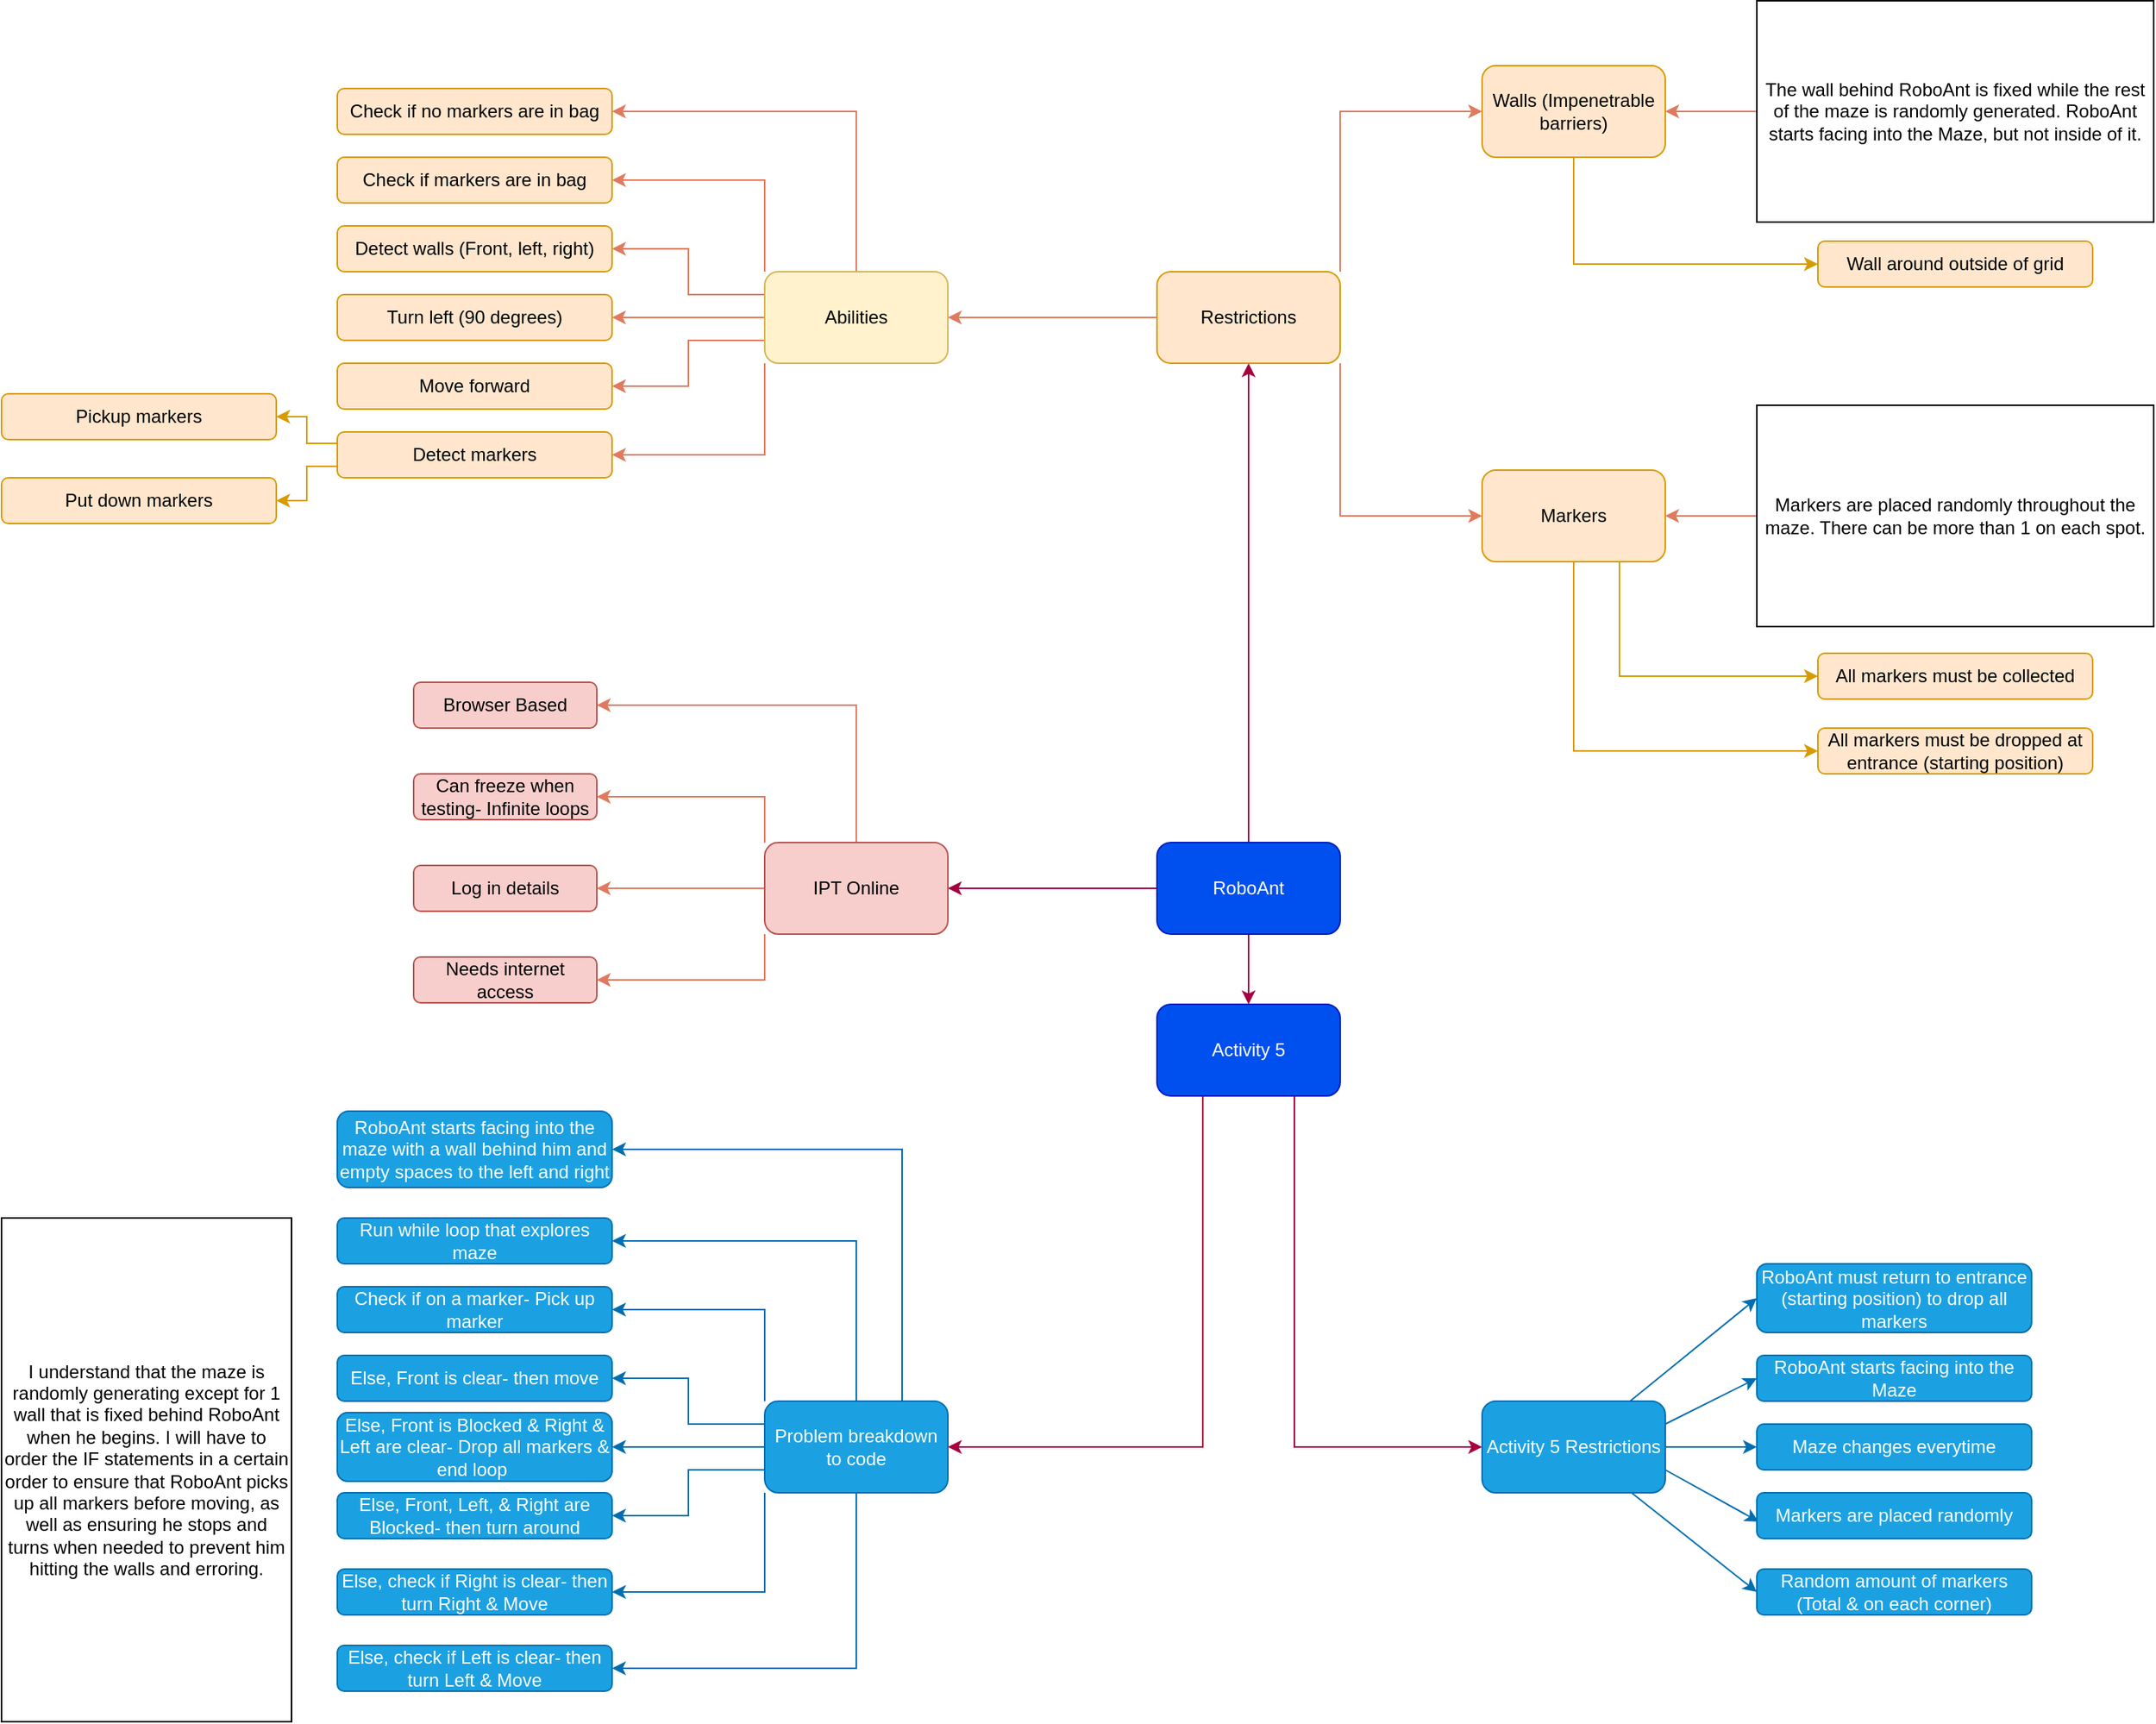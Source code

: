 <mxfile version="20.8.16" type="device"><diagram name="Page-1" id="yi8XpHsxwfXrC6YvU_RY"><mxGraphModel dx="819" dy="482" grid="1" gridSize="10" guides="1" tooltips="1" connect="1" arrows="1" fold="1" page="1" pageScale="1" pageWidth="1654" pageHeight="1169" math="0" shadow="0"><root><mxCell id="0"/><mxCell id="1" parent="0"/><mxCell id="igZRPWCzs3Hm7b5LNBdH-9" style="edgeStyle=orthogonalEdgeStyle;rounded=0;orthogonalLoop=1;jettySize=auto;html=1;exitX=0;exitY=0.5;exitDx=0;exitDy=0;entryX=1;entryY=0.5;entryDx=0;entryDy=0;strokeColor=#A50040;fontColor=#393C56;fillColor=#d80073;" parent="1" source="igZRPWCzs3Hm7b5LNBdH-1" target="igZRPWCzs3Hm7b5LNBdH-3" edge="1"><mxGeometry relative="1" as="geometry"/></mxCell><mxCell id="igZRPWCzs3Hm7b5LNBdH-15" style="edgeStyle=orthogonalEdgeStyle;rounded=0;orthogonalLoop=1;jettySize=auto;html=1;entryX=0.5;entryY=0;entryDx=0;entryDy=0;strokeColor=#A50040;fontColor=#393C56;fillColor=#d80073;" parent="1" source="igZRPWCzs3Hm7b5LNBdH-1" target="igZRPWCzs3Hm7b5LNBdH-2" edge="1"><mxGeometry relative="1" as="geometry"/></mxCell><mxCell id="igZRPWCzs3Hm7b5LNBdH-80" style="edgeStyle=none;rounded=0;orthogonalLoop=1;jettySize=auto;html=1;entryX=0.5;entryY=1;entryDx=0;entryDy=0;strokeColor=#A50040;fontColor=#393C56;fillColor=#d80073;" parent="1" source="igZRPWCzs3Hm7b5LNBdH-1" target="igZRPWCzs3Hm7b5LNBdH-44" edge="1"><mxGeometry relative="1" as="geometry"/></mxCell><mxCell id="igZRPWCzs3Hm7b5LNBdH-1" value="RoboAnt" style="rounded=1;whiteSpace=wrap;html=1;strokeColor=#001DBC;fontColor=#ffffff;fillColor=#0050ef;gradientColor=none;" parent="1" vertex="1"><mxGeometry x="767" y="554" width="120" height="60" as="geometry"/></mxCell><mxCell id="igZRPWCzs3Hm7b5LNBdH-35" style="edgeStyle=orthogonalEdgeStyle;rounded=0;orthogonalLoop=1;jettySize=auto;html=1;exitX=0.25;exitY=1;exitDx=0;exitDy=0;entryX=1;entryY=0.5;entryDx=0;entryDy=0;strokeColor=#A50040;fontColor=#393C56;fillColor=#d80073;" parent="1" source="igZRPWCzs3Hm7b5LNBdH-2" target="igZRPWCzs3Hm7b5LNBdH-16" edge="1"><mxGeometry relative="1" as="geometry"/></mxCell><mxCell id="igZRPWCzs3Hm7b5LNBdH-36" style="edgeStyle=orthogonalEdgeStyle;rounded=0;orthogonalLoop=1;jettySize=auto;html=1;exitX=0.75;exitY=1;exitDx=0;exitDy=0;strokeColor=#A50040;fontColor=#393C56;fillColor=#d80073;entryX=0;entryY=0.5;entryDx=0;entryDy=0;" parent="1" source="igZRPWCzs3Hm7b5LNBdH-2" target="igZRPWCzs3Hm7b5LNBdH-34" edge="1"><mxGeometry relative="1" as="geometry"><mxPoint x="920" y="910.0" as="targetPoint"/></mxGeometry></mxCell><mxCell id="igZRPWCzs3Hm7b5LNBdH-2" value="Activity 5" style="rounded=1;whiteSpace=wrap;html=1;strokeColor=#001DBC;fontColor=#ffffff;fillColor=#0050ef;gradientColor=none;" parent="1" vertex="1"><mxGeometry x="767" y="660" width="120" height="60" as="geometry"/></mxCell><mxCell id="igZRPWCzs3Hm7b5LNBdH-10" style="edgeStyle=orthogonalEdgeStyle;rounded=0;orthogonalLoop=1;jettySize=auto;html=1;entryX=1;entryY=0.5;entryDx=0;entryDy=0;strokeColor=#E07A5F;fontColor=#393C56;fillColor=#F2CC8F;" parent="1" source="igZRPWCzs3Hm7b5LNBdH-3" target="igZRPWCzs3Hm7b5LNBdH-4" edge="1"><mxGeometry relative="1" as="geometry"/></mxCell><mxCell id="igZRPWCzs3Hm7b5LNBdH-11" style="edgeStyle=orthogonalEdgeStyle;rounded=0;orthogonalLoop=1;jettySize=auto;html=1;exitX=0;exitY=1;exitDx=0;exitDy=0;entryX=1;entryY=0.5;entryDx=0;entryDy=0;strokeColor=#E07A5F;fontColor=#393C56;fillColor=#F2CC8F;" parent="1" source="igZRPWCzs3Hm7b5LNBdH-3" target="igZRPWCzs3Hm7b5LNBdH-6" edge="1"><mxGeometry relative="1" as="geometry"/></mxCell><mxCell id="igZRPWCzs3Hm7b5LNBdH-12" style="edgeStyle=orthogonalEdgeStyle;rounded=0;orthogonalLoop=1;jettySize=auto;html=1;exitX=0;exitY=0;exitDx=0;exitDy=0;entryX=1;entryY=0.5;entryDx=0;entryDy=0;strokeColor=#E07A5F;fontColor=#393C56;fillColor=#F2CC8F;" parent="1" source="igZRPWCzs3Hm7b5LNBdH-3" target="igZRPWCzs3Hm7b5LNBdH-5" edge="1"><mxGeometry relative="1" as="geometry"/></mxCell><mxCell id="igZRPWCzs3Hm7b5LNBdH-13" style="edgeStyle=orthogonalEdgeStyle;rounded=0;orthogonalLoop=1;jettySize=auto;html=1;exitX=0.5;exitY=0;exitDx=0;exitDy=0;entryX=1;entryY=0.5;entryDx=0;entryDy=0;strokeColor=#E07A5F;fontColor=#393C56;fillColor=#F2CC8F;" parent="1" source="igZRPWCzs3Hm7b5LNBdH-3" target="igZRPWCzs3Hm7b5LNBdH-8" edge="1"><mxGeometry relative="1" as="geometry"/></mxCell><mxCell id="igZRPWCzs3Hm7b5LNBdH-3" value="IPT Online" style="rounded=1;whiteSpace=wrap;html=1;strokeColor=#b85450;fillColor=#f8cecc;" parent="1" vertex="1"><mxGeometry x="510" y="554" width="120" height="60" as="geometry"/></mxCell><mxCell id="igZRPWCzs3Hm7b5LNBdH-4" value="Log in details" style="rounded=1;whiteSpace=wrap;html=1;strokeColor=#b85450;fillColor=#f8cecc;" parent="1" vertex="1"><mxGeometry x="280" y="569" width="120" height="30" as="geometry"/></mxCell><mxCell id="igZRPWCzs3Hm7b5LNBdH-5" value="Can freeze when testing- Infinite loops" style="rounded=1;whiteSpace=wrap;html=1;strokeColor=#b85450;fillColor=#f8cecc;" parent="1" vertex="1"><mxGeometry x="280" y="509" width="120" height="30" as="geometry"/></mxCell><mxCell id="igZRPWCzs3Hm7b5LNBdH-6" value="Needs internet access" style="rounded=1;whiteSpace=wrap;html=1;strokeColor=#b85450;fillColor=#f8cecc;" parent="1" vertex="1"><mxGeometry x="280" y="629" width="120" height="30" as="geometry"/></mxCell><mxCell id="igZRPWCzs3Hm7b5LNBdH-8" value="Browser Based" style="rounded=1;whiteSpace=wrap;html=1;strokeColor=#b85450;fillColor=#f8cecc;" parent="1" vertex="1"><mxGeometry x="280" y="449" width="120" height="30" as="geometry"/></mxCell><mxCell id="igZRPWCzs3Hm7b5LNBdH-26" style="edgeStyle=orthogonalEdgeStyle;rounded=0;orthogonalLoop=1;jettySize=auto;html=1;exitX=0;exitY=0.5;exitDx=0;exitDy=0;entryX=1;entryY=0.5;entryDx=0;entryDy=0;strokeColor=#006EAF;fontColor=#393C56;fillColor=#1ba1e2;" parent="1" source="igZRPWCzs3Hm7b5LNBdH-16" target="igZRPWCzs3Hm7b5LNBdH-17" edge="1"><mxGeometry relative="1" as="geometry"/></mxCell><mxCell id="igZRPWCzs3Hm7b5LNBdH-28" style="edgeStyle=orthogonalEdgeStyle;rounded=0;orthogonalLoop=1;jettySize=auto;html=1;exitX=0;exitY=0.25;exitDx=0;exitDy=0;entryX=1;entryY=0.5;entryDx=0;entryDy=0;strokeColor=#006EAF;fontColor=#393C56;fillColor=#1ba1e2;" parent="1" source="igZRPWCzs3Hm7b5LNBdH-16" target="igZRPWCzs3Hm7b5LNBdH-18" edge="1"><mxGeometry relative="1" as="geometry"/></mxCell><mxCell id="igZRPWCzs3Hm7b5LNBdH-29" style="edgeStyle=orthogonalEdgeStyle;rounded=0;orthogonalLoop=1;jettySize=auto;html=1;exitX=0;exitY=0.75;exitDx=0;exitDy=0;entryX=1;entryY=0.5;entryDx=0;entryDy=0;strokeColor=#006EAF;fontColor=#393C56;fillColor=#1ba1e2;" parent="1" source="igZRPWCzs3Hm7b5LNBdH-16" target="igZRPWCzs3Hm7b5LNBdH-19" edge="1"><mxGeometry relative="1" as="geometry"/></mxCell><mxCell id="igZRPWCzs3Hm7b5LNBdH-30" style="edgeStyle=orthogonalEdgeStyle;rounded=0;orthogonalLoop=1;jettySize=auto;html=1;exitX=0;exitY=0;exitDx=0;exitDy=0;entryX=1;entryY=0.5;entryDx=0;entryDy=0;strokeColor=#006EAF;fontColor=#393C56;fillColor=#1ba1e2;" parent="1" source="igZRPWCzs3Hm7b5LNBdH-16" target="igZRPWCzs3Hm7b5LNBdH-24" edge="1"><mxGeometry relative="1" as="geometry"/></mxCell><mxCell id="igZRPWCzs3Hm7b5LNBdH-31" style="edgeStyle=orthogonalEdgeStyle;rounded=0;orthogonalLoop=1;jettySize=auto;html=1;exitX=0;exitY=1;exitDx=0;exitDy=0;entryX=1;entryY=0.5;entryDx=0;entryDy=0;strokeColor=#006EAF;fontColor=#393C56;fillColor=#1ba1e2;" parent="1" source="igZRPWCzs3Hm7b5LNBdH-16" target="igZRPWCzs3Hm7b5LNBdH-20" edge="1"><mxGeometry relative="1" as="geometry"/></mxCell><mxCell id="igZRPWCzs3Hm7b5LNBdH-32" style="edgeStyle=orthogonalEdgeStyle;rounded=0;orthogonalLoop=1;jettySize=auto;html=1;exitX=0.5;exitY=0;exitDx=0;exitDy=0;entryX=1;entryY=0.5;entryDx=0;entryDy=0;strokeColor=#006EAF;fontColor=#393C56;fillColor=#1ba1e2;" parent="1" source="igZRPWCzs3Hm7b5LNBdH-16" target="1sw9tsC87nvF4RY6Ggdo-3" edge="1"><mxGeometry relative="1" as="geometry"/></mxCell><mxCell id="igZRPWCzs3Hm7b5LNBdH-33" style="edgeStyle=orthogonalEdgeStyle;rounded=0;orthogonalLoop=1;jettySize=auto;html=1;exitX=0.5;exitY=1;exitDx=0;exitDy=0;entryX=1;entryY=0.5;entryDx=0;entryDy=0;strokeColor=#006EAF;fontColor=#393C56;fillColor=#1ba1e2;" parent="1" source="igZRPWCzs3Hm7b5LNBdH-16" target="igZRPWCzs3Hm7b5LNBdH-21" edge="1"><mxGeometry relative="1" as="geometry"/></mxCell><mxCell id="1sw9tsC87nvF4RY6Ggdo-4" style="edgeStyle=orthogonalEdgeStyle;rounded=0;orthogonalLoop=1;jettySize=auto;html=1;exitX=0.75;exitY=0;exitDx=0;exitDy=0;entryX=1;entryY=0.5;entryDx=0;entryDy=0;fillColor=#1ba1e2;strokeColor=#006EAF;" parent="1" source="igZRPWCzs3Hm7b5LNBdH-16" target="igZRPWCzs3Hm7b5LNBdH-25" edge="1"><mxGeometry relative="1" as="geometry"/></mxCell><mxCell id="igZRPWCzs3Hm7b5LNBdH-16" value="Problem breakdown to code" style="rounded=1;whiteSpace=wrap;html=1;strokeColor=#006EAF;fontColor=#ffffff;fillColor=#1ba1e2;" parent="1" vertex="1"><mxGeometry x="510" y="920" width="120" height="60" as="geometry"/></mxCell><mxCell id="igZRPWCzs3Hm7b5LNBdH-17" value="Else, Front is Blocked &amp;amp; Right &amp;amp; Left are clear- Drop all markers &amp;amp; end loop&amp;nbsp;" style="rounded=1;whiteSpace=wrap;html=1;strokeColor=#006EAF;fillColor=#1ba1e2;fontColor=#ffffff;" parent="1" vertex="1"><mxGeometry x="230" y="927.5" width="180" height="45" as="geometry"/></mxCell><mxCell id="igZRPWCzs3Hm7b5LNBdH-18" value="Else, Front is clear- then move" style="rounded=1;whiteSpace=wrap;html=1;strokeColor=#006EAF;fillColor=#1ba1e2;fontColor=#ffffff;" parent="1" vertex="1"><mxGeometry x="230" y="890" width="180" height="30" as="geometry"/></mxCell><mxCell id="igZRPWCzs3Hm7b5LNBdH-19" value="Else, Front, Left, &amp;amp; Right are Blocked- then turn around" style="rounded=1;whiteSpace=wrap;html=1;strokeColor=#006EAF;fillColor=#1ba1e2;fontColor=#ffffff;" parent="1" vertex="1"><mxGeometry x="230" y="980" width="180" height="30" as="geometry"/></mxCell><mxCell id="igZRPWCzs3Hm7b5LNBdH-20" value="Else, check if Right is clear- then turn Right &amp;amp; Move" style="rounded=1;whiteSpace=wrap;html=1;strokeColor=#006EAF;fillColor=#1ba1e2;fontColor=#ffffff;" parent="1" vertex="1"><mxGeometry x="230" y="1030" width="180" height="30" as="geometry"/></mxCell><mxCell id="igZRPWCzs3Hm7b5LNBdH-21" value="Else, check if Left is clear- then turn Left &amp;amp; Move" style="rounded=1;whiteSpace=wrap;html=1;strokeColor=#006EAF;fillColor=#1ba1e2;fontColor=#ffffff;" parent="1" vertex="1"><mxGeometry x="230" y="1080" width="180" height="30" as="geometry"/></mxCell><mxCell id="igZRPWCzs3Hm7b5LNBdH-24" value="Check if on a marker- Pick up marker" style="rounded=1;whiteSpace=wrap;html=1;strokeColor=#006EAF;fillColor=#1ba1e2;fontColor=#ffffff;" parent="1" vertex="1"><mxGeometry x="230" y="845" width="180" height="30" as="geometry"/></mxCell><mxCell id="igZRPWCzs3Hm7b5LNBdH-25" value="RoboAnt starts facing into the maze with a wall behind him and empty spaces to the left and right" style="rounded=1;whiteSpace=wrap;html=1;strokeColor=#006EAF;fillColor=#1ba1e2;fontColor=#ffffff;" parent="1" vertex="1"><mxGeometry x="230" y="730" width="180" height="50" as="geometry"/></mxCell><mxCell id="igZRPWCzs3Hm7b5LNBdH-73" style="edgeStyle=none;rounded=0;orthogonalLoop=1;jettySize=auto;html=1;strokeColor=#006EAF;fontColor=#393C56;fillColor=#1ba1e2;entryX=0;entryY=0.5;entryDx=0;entryDy=0;" parent="1" source="igZRPWCzs3Hm7b5LNBdH-34" target="igZRPWCzs3Hm7b5LNBdH-37" edge="1"><mxGeometry relative="1" as="geometry"><mxPoint x="1150" y="950" as="targetPoint"/></mxGeometry></mxCell><mxCell id="igZRPWCzs3Hm7b5LNBdH-74" style="edgeStyle=none;rounded=0;orthogonalLoop=1;jettySize=auto;html=1;exitX=1;exitY=0.25;exitDx=0;exitDy=0;entryX=0;entryY=0.5;entryDx=0;entryDy=0;strokeColor=#006EAF;fontColor=#393C56;fillColor=#1ba1e2;" parent="1" source="igZRPWCzs3Hm7b5LNBdH-34" target="igZRPWCzs3Hm7b5LNBdH-38" edge="1"><mxGeometry relative="1" as="geometry"/></mxCell><mxCell id="igZRPWCzs3Hm7b5LNBdH-75" style="edgeStyle=none;rounded=0;orthogonalLoop=1;jettySize=auto;html=1;exitX=1;exitY=0.75;exitDx=0;exitDy=0;entryX=0.007;entryY=0.632;entryDx=0;entryDy=0;entryPerimeter=0;strokeColor=#006EAF;fontColor=#393C56;fillColor=#1ba1e2;" parent="1" source="igZRPWCzs3Hm7b5LNBdH-34" target="igZRPWCzs3Hm7b5LNBdH-39" edge="1"><mxGeometry relative="1" as="geometry"/></mxCell><mxCell id="igZRPWCzs3Hm7b5LNBdH-78" style="edgeStyle=none;rounded=0;orthogonalLoop=1;jettySize=auto;html=1;entryX=0;entryY=0.5;entryDx=0;entryDy=0;strokeColor=#006EAF;fontColor=#393C56;fillColor=#1ba1e2;" parent="1" source="igZRPWCzs3Hm7b5LNBdH-34" target="igZRPWCzs3Hm7b5LNBdH-42" edge="1"><mxGeometry relative="1" as="geometry"/></mxCell><mxCell id="igZRPWCzs3Hm7b5LNBdH-79" style="edgeStyle=none;rounded=0;orthogonalLoop=1;jettySize=auto;html=1;entryX=0;entryY=0.5;entryDx=0;entryDy=0;strokeColor=#006EAF;fontColor=#393C56;fillColor=#1ba1e2;" parent="1" source="igZRPWCzs3Hm7b5LNBdH-34" target="igZRPWCzs3Hm7b5LNBdH-40" edge="1"><mxGeometry relative="1" as="geometry"/></mxCell><mxCell id="igZRPWCzs3Hm7b5LNBdH-34" value="Activity 5 Restrictions" style="rounded=1;whiteSpace=wrap;html=1;strokeColor=#006EAF;fillColor=#1ba1e2;fontColor=#ffffff;" parent="1" vertex="1"><mxGeometry x="980" y="920" width="120" height="60" as="geometry"/></mxCell><mxCell id="igZRPWCzs3Hm7b5LNBdH-37" value="Maze changes everytime" style="rounded=1;whiteSpace=wrap;html=1;strokeColor=#006EAF;fillColor=#1ba1e2;fontColor=#ffffff;" parent="1" vertex="1"><mxGeometry x="1160" y="935" width="180" height="30" as="geometry"/></mxCell><mxCell id="igZRPWCzs3Hm7b5LNBdH-38" value="RoboAnt starts facing into the Maze" style="rounded=1;whiteSpace=wrap;html=1;strokeColor=#006EAF;fillColor=#1ba1e2;fontColor=#ffffff;" parent="1" vertex="1"><mxGeometry x="1160" y="890" width="180" height="30" as="geometry"/></mxCell><mxCell id="igZRPWCzs3Hm7b5LNBdH-39" value="Markers are placed randomly" style="rounded=1;whiteSpace=wrap;html=1;strokeColor=#006EAF;fillColor=#1ba1e2;fontColor=#ffffff;" parent="1" vertex="1"><mxGeometry x="1160" y="980" width="180" height="30" as="geometry"/></mxCell><mxCell id="igZRPWCzs3Hm7b5LNBdH-40" value="Random amount of markers (Total &amp;amp; on each corner)" style="rounded=1;whiteSpace=wrap;html=1;strokeColor=#006EAF;fillColor=#1ba1e2;fontColor=#ffffff;" parent="1" vertex="1"><mxGeometry x="1160" y="1030" width="180" height="30" as="geometry"/></mxCell><mxCell id="igZRPWCzs3Hm7b5LNBdH-42" value="RoboAnt must return to entrance (starting position) to drop all markers" style="rounded=1;whiteSpace=wrap;html=1;strokeColor=#006EAF;fillColor=#1ba1e2;fontColor=#ffffff;" parent="1" vertex="1"><mxGeometry x="1160" y="830" width="180" height="45" as="geometry"/></mxCell><mxCell id="igZRPWCzs3Hm7b5LNBdH-46" style="edgeStyle=orthogonalEdgeStyle;rounded=0;orthogonalLoop=1;jettySize=auto;html=1;entryX=1;entryY=0.5;entryDx=0;entryDy=0;strokeColor=#E07A5F;fontColor=#393C56;fillColor=#F2CC8F;" parent="1" source="igZRPWCzs3Hm7b5LNBdH-44" target="igZRPWCzs3Hm7b5LNBdH-45" edge="1"><mxGeometry relative="1" as="geometry"/></mxCell><mxCell id="igZRPWCzs3Hm7b5LNBdH-66" style="edgeStyle=orthogonalEdgeStyle;rounded=0;orthogonalLoop=1;jettySize=auto;html=1;exitX=1;exitY=0;exitDx=0;exitDy=0;entryX=0;entryY=0.5;entryDx=0;entryDy=0;strokeColor=#E07A5F;fontColor=#393C56;fillColor=#F2CC8F;" parent="1" source="igZRPWCzs3Hm7b5LNBdH-44" target="igZRPWCzs3Hm7b5LNBdH-65" edge="1"><mxGeometry relative="1" as="geometry"/></mxCell><mxCell id="igZRPWCzs3Hm7b5LNBdH-67" style="edgeStyle=orthogonalEdgeStyle;rounded=0;orthogonalLoop=1;jettySize=auto;html=1;exitX=1;exitY=1;exitDx=0;exitDy=0;entryX=0;entryY=0.5;entryDx=0;entryDy=0;strokeColor=#E07A5F;fontColor=#393C56;fillColor=#F2CC8F;" parent="1" source="igZRPWCzs3Hm7b5LNBdH-44" target="igZRPWCzs3Hm7b5LNBdH-64" edge="1"><mxGeometry relative="1" as="geometry"/></mxCell><mxCell id="igZRPWCzs3Hm7b5LNBdH-44" value="Restrictions" style="rounded=1;whiteSpace=wrap;html=1;strokeColor=#d79b00;fillColor=#ffe6cc;" parent="1" vertex="1"><mxGeometry x="767" y="180" width="120" height="60" as="geometry"/></mxCell><mxCell id="igZRPWCzs3Hm7b5LNBdH-58" style="edgeStyle=orthogonalEdgeStyle;rounded=0;orthogonalLoop=1;jettySize=auto;html=1;exitX=0;exitY=0.5;exitDx=0;exitDy=0;strokeColor=#E07A5F;fontColor=#393C56;fillColor=#F2CC8F;entryX=1;entryY=0.5;entryDx=0;entryDy=0;" parent="1" source="igZRPWCzs3Hm7b5LNBdH-45" target="igZRPWCzs3Hm7b5LNBdH-48" edge="1"><mxGeometry relative="1" as="geometry"><mxPoint x="430" y="210" as="targetPoint"/></mxGeometry></mxCell><mxCell id="igZRPWCzs3Hm7b5LNBdH-59" style="edgeStyle=orthogonalEdgeStyle;rounded=0;orthogonalLoop=1;jettySize=auto;html=1;exitX=0;exitY=0.75;exitDx=0;exitDy=0;entryX=1;entryY=0.5;entryDx=0;entryDy=0;strokeColor=#E07A5F;fontColor=#393C56;fillColor=#F2CC8F;" parent="1" source="igZRPWCzs3Hm7b5LNBdH-45" target="igZRPWCzs3Hm7b5LNBdH-47" edge="1"><mxGeometry relative="1" as="geometry"/></mxCell><mxCell id="igZRPWCzs3Hm7b5LNBdH-60" style="edgeStyle=orthogonalEdgeStyle;rounded=0;orthogonalLoop=1;jettySize=auto;html=1;exitX=0;exitY=0.25;exitDx=0;exitDy=0;entryX=1;entryY=0.5;entryDx=0;entryDy=0;strokeColor=#E07A5F;fontColor=#393C56;fillColor=#F2CC8F;" parent="1" source="igZRPWCzs3Hm7b5LNBdH-45" target="igZRPWCzs3Hm7b5LNBdH-52" edge="1"><mxGeometry relative="1" as="geometry"/></mxCell><mxCell id="igZRPWCzs3Hm7b5LNBdH-61" style="edgeStyle=orthogonalEdgeStyle;rounded=0;orthogonalLoop=1;jettySize=auto;html=1;exitX=0;exitY=0;exitDx=0;exitDy=0;entryX=1;entryY=0.5;entryDx=0;entryDy=0;strokeColor=#E07A5F;fontColor=#393C56;fillColor=#F2CC8F;" parent="1" source="igZRPWCzs3Hm7b5LNBdH-45" target="igZRPWCzs3Hm7b5LNBdH-53" edge="1"><mxGeometry relative="1" as="geometry"/></mxCell><mxCell id="igZRPWCzs3Hm7b5LNBdH-62" style="edgeStyle=orthogonalEdgeStyle;rounded=0;orthogonalLoop=1;jettySize=auto;html=1;exitX=0;exitY=1;exitDx=0;exitDy=0;entryX=1;entryY=0.5;entryDx=0;entryDy=0;strokeColor=#E07A5F;fontColor=#393C56;fillColor=#F2CC8F;" parent="1" source="igZRPWCzs3Hm7b5LNBdH-45" target="igZRPWCzs3Hm7b5LNBdH-49" edge="1"><mxGeometry relative="1" as="geometry"/></mxCell><mxCell id="igZRPWCzs3Hm7b5LNBdH-63" style="edgeStyle=orthogonalEdgeStyle;rounded=0;orthogonalLoop=1;jettySize=auto;html=1;exitX=0.5;exitY=0;exitDx=0;exitDy=0;entryX=1;entryY=0.5;entryDx=0;entryDy=0;strokeColor=#E07A5F;fontColor=#393C56;fillColor=#F2CC8F;" parent="1" source="igZRPWCzs3Hm7b5LNBdH-45" target="igZRPWCzs3Hm7b5LNBdH-54" edge="1"><mxGeometry relative="1" as="geometry"/></mxCell><mxCell id="igZRPWCzs3Hm7b5LNBdH-45" value="Abilities" style="rounded=1;whiteSpace=wrap;html=1;strokeColor=#d6b656;fillColor=#fff2cc;" parent="1" vertex="1"><mxGeometry x="510" y="180" width="120" height="60" as="geometry"/></mxCell><mxCell id="igZRPWCzs3Hm7b5LNBdH-47" value="Move forward" style="rounded=1;whiteSpace=wrap;html=1;strokeColor=#d79b00;fillColor=#ffe6cc;" parent="1" vertex="1"><mxGeometry x="230" y="240" width="180" height="30" as="geometry"/></mxCell><mxCell id="igZRPWCzs3Hm7b5LNBdH-48" value="Turn left (90 degrees)" style="rounded=1;whiteSpace=wrap;html=1;strokeColor=#d79b00;fillColor=#ffe6cc;" parent="1" vertex="1"><mxGeometry x="230" y="195" width="180" height="30" as="geometry"/></mxCell><mxCell id="igZRPWCzs3Hm7b5LNBdH-56" style="edgeStyle=orthogonalEdgeStyle;rounded=0;orthogonalLoop=1;jettySize=auto;html=1;exitX=0;exitY=0.25;exitDx=0;exitDy=0;entryX=1;entryY=0.5;entryDx=0;entryDy=0;strokeColor=#d79b00;fontColor=#393C56;fillColor=#ffe6cc;" parent="1" source="igZRPWCzs3Hm7b5LNBdH-49" target="igZRPWCzs3Hm7b5LNBdH-50" edge="1"><mxGeometry relative="1" as="geometry"/></mxCell><mxCell id="igZRPWCzs3Hm7b5LNBdH-57" style="edgeStyle=orthogonalEdgeStyle;rounded=0;orthogonalLoop=1;jettySize=auto;html=1;exitX=0;exitY=0.75;exitDx=0;exitDy=0;entryX=1;entryY=0.5;entryDx=0;entryDy=0;strokeColor=#d79b00;fontColor=#393C56;fillColor=#ffe6cc;" parent="1" source="igZRPWCzs3Hm7b5LNBdH-49" target="igZRPWCzs3Hm7b5LNBdH-51" edge="1"><mxGeometry relative="1" as="geometry"/></mxCell><mxCell id="igZRPWCzs3Hm7b5LNBdH-49" value="Detect markers" style="rounded=1;whiteSpace=wrap;html=1;strokeColor=#d79b00;fillColor=#ffe6cc;" parent="1" vertex="1"><mxGeometry x="230" y="285" width="180" height="30" as="geometry"/></mxCell><mxCell id="igZRPWCzs3Hm7b5LNBdH-50" value="Pickup markers" style="rounded=1;whiteSpace=wrap;html=1;strokeColor=#d79b00;fillColor=#ffe6cc;" parent="1" vertex="1"><mxGeometry x="10" y="260" width="180" height="30" as="geometry"/></mxCell><mxCell id="igZRPWCzs3Hm7b5LNBdH-51" value="Put down markers" style="rounded=1;whiteSpace=wrap;html=1;strokeColor=#d79b00;fillColor=#ffe6cc;" parent="1" vertex="1"><mxGeometry x="10" y="315" width="180" height="30" as="geometry"/></mxCell><mxCell id="igZRPWCzs3Hm7b5LNBdH-52" value="Detect walls (Front, left, right)" style="rounded=1;whiteSpace=wrap;html=1;strokeColor=#d79b00;fillColor=#ffe6cc;" parent="1" vertex="1"><mxGeometry x="230" y="150" width="180" height="30" as="geometry"/></mxCell><mxCell id="igZRPWCzs3Hm7b5LNBdH-53" value="Check if markers are in bag" style="rounded=1;whiteSpace=wrap;html=1;strokeColor=#d79b00;fillColor=#ffe6cc;" parent="1" vertex="1"><mxGeometry x="230" y="105" width="180" height="30" as="geometry"/></mxCell><mxCell id="igZRPWCzs3Hm7b5LNBdH-54" value="Check if no markers are in bag" style="rounded=1;whiteSpace=wrap;html=1;strokeColor=#d79b00;fillColor=#ffe6cc;" parent="1" vertex="1"><mxGeometry x="230" y="60" width="180" height="30" as="geometry"/></mxCell><mxCell id="igZRPWCzs3Hm7b5LNBdH-70" style="rounded=0;orthogonalLoop=1;jettySize=auto;html=1;exitX=1;exitY=0.5;exitDx=0;exitDy=0;strokeColor=#E07A5F;fontColor=#393C56;fillColor=#F2CC8F;entryX=1;entryY=0.5;entryDx=0;entryDy=0;entryPerimeter=0;" parent="1" source="igZRPWCzs3Hm7b5LNBdH-64" target="igZRPWCzs3Hm7b5LNBdH-64" edge="1"><mxGeometry relative="1" as="geometry"><mxPoint x="1090" y="340" as="targetPoint"/></mxGeometry></mxCell><mxCell id="1sw9tsC87nvF4RY6Ggdo-9" style="edgeStyle=orthogonalEdgeStyle;rounded=0;orthogonalLoop=1;jettySize=auto;html=1;exitX=0.75;exitY=1;exitDx=0;exitDy=0;entryX=0;entryY=0.5;entryDx=0;entryDy=0;fillColor=#ffe6cc;strokeColor=#d79b00;" parent="1" source="igZRPWCzs3Hm7b5LNBdH-64" target="1sw9tsC87nvF4RY6Ggdo-7" edge="1"><mxGeometry relative="1" as="geometry"/></mxCell><mxCell id="1sw9tsC87nvF4RY6Ggdo-11" style="edgeStyle=orthogonalEdgeStyle;rounded=0;orthogonalLoop=1;jettySize=auto;html=1;exitX=0.5;exitY=1;exitDx=0;exitDy=0;entryX=0;entryY=0.5;entryDx=0;entryDy=0;fillColor=#ffe6cc;strokeColor=#d79b00;" parent="1" source="igZRPWCzs3Hm7b5LNBdH-64" target="1sw9tsC87nvF4RY6Ggdo-8" edge="1"><mxGeometry relative="1" as="geometry"/></mxCell><mxCell id="igZRPWCzs3Hm7b5LNBdH-64" value="Markers" style="rounded=1;whiteSpace=wrap;html=1;strokeColor=#d79b00;fillColor=#ffe6cc;" parent="1" vertex="1"><mxGeometry x="980" y="310" width="120" height="60" as="geometry"/></mxCell><mxCell id="1sw9tsC87nvF4RY6Ggdo-6" style="edgeStyle=orthogonalEdgeStyle;rounded=0;orthogonalLoop=1;jettySize=auto;html=1;exitX=0.5;exitY=1;exitDx=0;exitDy=0;entryX=0;entryY=0.5;entryDx=0;entryDy=0;fillColor=#ffe6cc;strokeColor=#d79b00;" parent="1" source="igZRPWCzs3Hm7b5LNBdH-65" target="1sw9tsC87nvF4RY6Ggdo-5" edge="1"><mxGeometry relative="1" as="geometry"/></mxCell><mxCell id="igZRPWCzs3Hm7b5LNBdH-65" value="Walls (Impenetrable barriers)" style="rounded=1;whiteSpace=wrap;html=1;strokeColor=#d79b00;fillColor=#ffe6cc;" parent="1" vertex="1"><mxGeometry x="980" y="45" width="120" height="60" as="geometry"/></mxCell><mxCell id="igZRPWCzs3Hm7b5LNBdH-71" value="" style="edgeStyle=none;rounded=0;orthogonalLoop=1;jettySize=auto;html=1;strokeColor=#E07A5F;fontColor=#393C56;fillColor=#F2CC8F;" parent="1" source="igZRPWCzs3Hm7b5LNBdH-68" target="igZRPWCzs3Hm7b5LNBdH-64" edge="1"><mxGeometry relative="1" as="geometry"/></mxCell><mxCell id="igZRPWCzs3Hm7b5LNBdH-68" value="Markers are placed randomly throughout the maze. There can be more than 1 on each spot." style="whiteSpace=wrap;html=1;" parent="1" vertex="1"><mxGeometry x="1160" y="267.5" width="260" height="145" as="geometry"/></mxCell><mxCell id="igZRPWCzs3Hm7b5LNBdH-72" style="edgeStyle=none;rounded=0;orthogonalLoop=1;jettySize=auto;html=1;entryX=1;entryY=0.5;entryDx=0;entryDy=0;strokeColor=#E07A5F;fontColor=#393C56;fillColor=#F2CC8F;" parent="1" source="igZRPWCzs3Hm7b5LNBdH-69" target="igZRPWCzs3Hm7b5LNBdH-65" edge="1"><mxGeometry relative="1" as="geometry"/></mxCell><mxCell id="igZRPWCzs3Hm7b5LNBdH-69" value="The wall behind RoboAnt is fixed while the rest of the maze is randomly generated. RoboAnt starts facing into the Maze, but not inside of it." style="whiteSpace=wrap;html=1;" parent="1" vertex="1"><mxGeometry x="1160" y="2.5" width="260" height="145" as="geometry"/></mxCell><mxCell id="igZRPWCzs3Hm7b5LNBdH-81" value="I understand that the maze is randomly generating except for 1 wall that is fixed behind RoboAnt when he begins. I will have to order the IF statements in a certain order to ensure that RoboAnt picks up all markers before moving, as well as ensuring he stops and turns when needed to prevent him hitting the walls and erroring." style="whiteSpace=wrap;html=1;" parent="1" vertex="1"><mxGeometry x="10" y="800" width="190" height="330" as="geometry"/></mxCell><mxCell id="1sw9tsC87nvF4RY6Ggdo-3" value="Run while loop that explores maze" style="rounded=1;whiteSpace=wrap;html=1;strokeColor=#006EAF;fillColor=#1ba1e2;fontColor=#ffffff;" parent="1" vertex="1"><mxGeometry x="230" y="800" width="180" height="30" as="geometry"/></mxCell><mxCell id="1sw9tsC87nvF4RY6Ggdo-5" value="Wall around outside of grid" style="rounded=1;whiteSpace=wrap;html=1;strokeColor=#d79b00;fillColor=#ffe6cc;" parent="1" vertex="1"><mxGeometry x="1200" y="160" width="180" height="30" as="geometry"/></mxCell><mxCell id="1sw9tsC87nvF4RY6Ggdo-7" value="All markers must be collected" style="rounded=1;whiteSpace=wrap;html=1;strokeColor=#d79b00;fillColor=#ffe6cc;" parent="1" vertex="1"><mxGeometry x="1200" y="430" width="180" height="30" as="geometry"/></mxCell><mxCell id="1sw9tsC87nvF4RY6Ggdo-8" value="All markers must be dropped at entrance (starting position)" style="rounded=1;whiteSpace=wrap;html=1;strokeColor=#d79b00;fillColor=#ffe6cc;" parent="1" vertex="1"><mxGeometry x="1200" y="479" width="180" height="30" as="geometry"/></mxCell></root></mxGraphModel></diagram></mxfile>